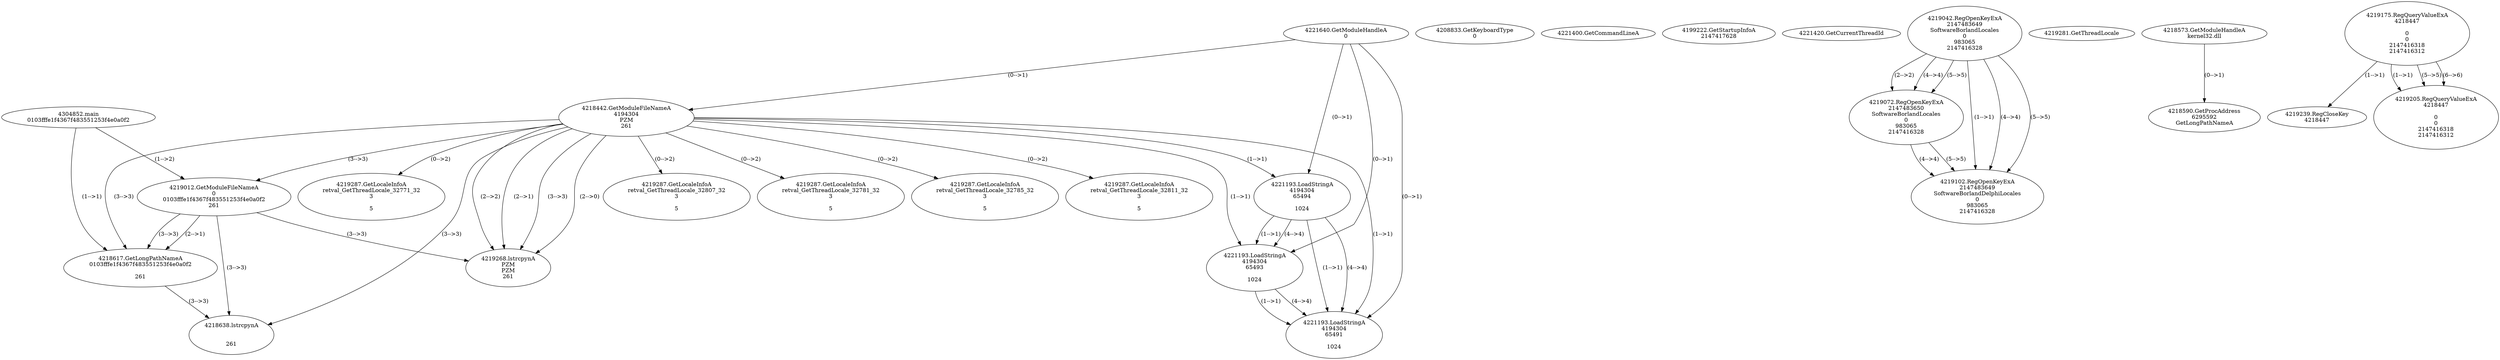 // Global SCDG with merge call
digraph {
	0 [label="4304852.main
0103fffe1f4367f483551253f4e0a0f2"]
	1 [label="4221640.GetModuleHandleA
0"]
	2 [label="4208833.GetKeyboardType
0"]
	3 [label="4221400.GetCommandLineA
"]
	4 [label="4199222.GetStartupInfoA
2147417628"]
	5 [label="4221420.GetCurrentThreadId
"]
	6 [label="4218442.GetModuleFileNameA
4194304
PZM
261"]
	1 -> 6 [label="(0-->1)"]
	7 [label="4219012.GetModuleFileNameA
0
0103fffe1f4367f483551253f4e0a0f2
261"]
	0 -> 7 [label="(1-->2)"]
	6 -> 7 [label="(3-->3)"]
	8 [label="4219042.RegOpenKeyExA
2147483649
Software\Borland\Locales
0
983065
2147416328"]
	9 [label="4219072.RegOpenKeyExA
2147483650
Software\Borland\Locales
0
983065
2147416328"]
	8 -> 9 [label="(2-->2)"]
	8 -> 9 [label="(4-->4)"]
	8 -> 9 [label="(5-->5)"]
	10 [label="4219102.RegOpenKeyExA
2147483649
Software\Borland\Delphi\Locales
0
983065
2147416328"]
	8 -> 10 [label="(1-->1)"]
	8 -> 10 [label="(4-->4)"]
	9 -> 10 [label="(4-->4)"]
	8 -> 10 [label="(5-->5)"]
	9 -> 10 [label="(5-->5)"]
	11 [label="4219268.lstrcpynA
PZM
PZM
261"]
	6 -> 11 [label="(2-->1)"]
	6 -> 11 [label="(2-->2)"]
	6 -> 11 [label="(3-->3)"]
	7 -> 11 [label="(3-->3)"]
	6 -> 11 [label="(2-->0)"]
	12 [label="4219281.GetThreadLocale
"]
	13 [label="4219287.GetLocaleInfoA
retval_GetThreadLocale_32771_32
3

5"]
	6 -> 13 [label="(0-->2)"]
	14 [label="4221193.LoadStringA
4194304
65494

1024"]
	1 -> 14 [label="(0-->1)"]
	6 -> 14 [label="(1-->1)"]
	15 [label="4221193.LoadStringA
4194304
65493

1024"]
	1 -> 15 [label="(0-->1)"]
	6 -> 15 [label="(1-->1)"]
	14 -> 15 [label="(1-->1)"]
	14 -> 15 [label="(4-->4)"]
	16 [label="4221193.LoadStringA
4194304
65491

1024"]
	1 -> 16 [label="(0-->1)"]
	6 -> 16 [label="(1-->1)"]
	14 -> 16 [label="(1-->1)"]
	15 -> 16 [label="(1-->1)"]
	14 -> 16 [label="(4-->4)"]
	15 -> 16 [label="(4-->4)"]
	17 [label="4218573.GetModuleHandleA
kernel32.dll"]
	18 [label="4218590.GetProcAddress
6295592
GetLongPathNameA"]
	17 -> 18 [label="(0-->1)"]
	19 [label="4218617.GetLongPathNameA
0103fffe1f4367f483551253f4e0a0f2

261"]
	0 -> 19 [label="(1-->1)"]
	7 -> 19 [label="(2-->1)"]
	6 -> 19 [label="(3-->3)"]
	7 -> 19 [label="(3-->3)"]
	20 [label="4218638.lstrcpynA


261"]
	6 -> 20 [label="(3-->3)"]
	7 -> 20 [label="(3-->3)"]
	19 -> 20 [label="(3-->3)"]
	21 [label="4219175.RegQueryValueExA
4218447

0
0
2147416318
2147416312"]
	22 [label="4219239.RegCloseKey
4218447"]
	21 -> 22 [label="(1-->1)"]
	23 [label="4219287.GetLocaleInfoA
retval_GetThreadLocale_32807_32
3

5"]
	6 -> 23 [label="(0-->2)"]
	24 [label="4219287.GetLocaleInfoA
retval_GetThreadLocale_32781_32
3

5"]
	6 -> 24 [label="(0-->2)"]
	25 [label="4219205.RegQueryValueExA
4218447

0
0
2147416318
2147416312"]
	21 -> 25 [label="(1-->1)"]
	21 -> 25 [label="(5-->5)"]
	21 -> 25 [label="(6-->6)"]
	26 [label="4219287.GetLocaleInfoA
retval_GetThreadLocale_32785_32
3

5"]
	6 -> 26 [label="(0-->2)"]
	27 [label="4219287.GetLocaleInfoA
retval_GetThreadLocale_32811_32
3

5"]
	6 -> 27 [label="(0-->2)"]
}
